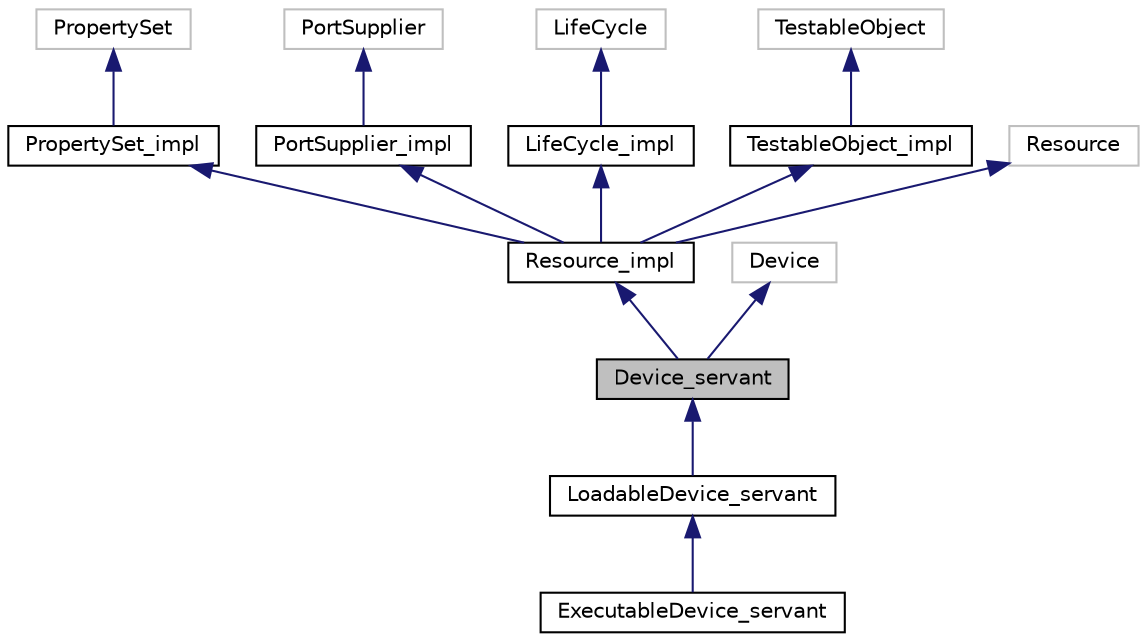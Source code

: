 digraph "Device_servant"
{
 // INTERACTIVE_SVG=YES
  edge [fontname="Helvetica",fontsize="10",labelfontname="Helvetica",labelfontsize="10"];
  node [fontname="Helvetica",fontsize="10",shape=record];
  Node1 [label="Device_servant",height=0.2,width=0.4,color="black", fillcolor="grey75", style="filled", fontcolor="black"];
  Node2 -> Node1 [dir="back",color="midnightblue",fontsize="10",style="solid",fontname="Helvetica"];
  Node2 [label="Resource_impl",height=0.2,width=0.4,color="black", fillcolor="white", style="filled",URL="$class_resource__impl.html",tooltip="The Resource interface provides a common API for the control and configuration of a software componen..."];
  Node3 -> Node2 [dir="back",color="midnightblue",fontsize="10",style="solid",fontname="Helvetica"];
  Node3 [label="PropertySet_impl",height=0.2,width=0.4,color="black", fillcolor="white", style="filled",URL="$class_property_set__impl.html",tooltip="The PropertySet class defines configure and query operations to access component properties/attribute..."];
  Node4 -> Node3 [dir="back",color="midnightblue",fontsize="10",style="solid",fontname="Helvetica"];
  Node4 [label="PropertySet",height=0.2,width=0.4,color="grey75", fillcolor="white", style="filled"];
  Node5 -> Node2 [dir="back",color="midnightblue",fontsize="10",style="solid",fontname="Helvetica"];
  Node5 [label="PortSupplier_impl",height=0.2,width=0.4,color="black", fillcolor="white", style="filled",URL="$class_port_supplier__impl.html",tooltip="This interface provides the getPort operation for those components that provide ports. "];
  Node6 -> Node5 [dir="back",color="midnightblue",fontsize="10",style="solid",fontname="Helvetica"];
  Node6 [label="PortSupplier",height=0.2,width=0.4,color="grey75", fillcolor="white", style="filled"];
  Node7 -> Node2 [dir="back",color="midnightblue",fontsize="10",style="solid",fontname="Helvetica"];
  Node7 [label="LifeCycle_impl",height=0.2,width=0.4,color="black", fillcolor="white", style="filled",URL="$class_life_cycle__impl.html",tooltip="The LifeCycle interface defines the generic operations for initializing or releasing instantiated com..."];
  Node8 -> Node7 [dir="back",color="midnightblue",fontsize="10",style="solid",fontname="Helvetica"];
  Node8 [label="LifeCycle",height=0.2,width=0.4,color="grey75", fillcolor="white", style="filled"];
  Node9 -> Node2 [dir="back",color="midnightblue",fontsize="10",style="solid",fontname="Helvetica"];
  Node9 [label="TestableObject_impl",height=0.2,width=0.4,color="black", fillcolor="white", style="filled",URL="$class_testable_object__impl.html",tooltip="The testable object interface provides a means to perform stand alone testing of an SCA component..."];
  Node10 -> Node9 [dir="back",color="midnightblue",fontsize="10",style="solid",fontname="Helvetica"];
  Node10 [label="TestableObject",height=0.2,width=0.4,color="grey75", fillcolor="white", style="filled"];
  Node11 -> Node2 [dir="back",color="midnightblue",fontsize="10",style="solid",fontname="Helvetica"];
  Node11 [label="Resource",height=0.2,width=0.4,color="grey75", fillcolor="white", style="filled"];
  Node12 -> Node1 [dir="back",color="midnightblue",fontsize="10",style="solid",fontname="Helvetica"];
  Node12 [label="Device",height=0.2,width=0.4,color="grey75", fillcolor="white", style="filled"];
  Node1 -> Node13 [dir="back",color="midnightblue",fontsize="10",style="solid",fontname="Helvetica"];
  Node13 [label="LoadableDevice_servant",height=0.2,width=0.4,color="black", fillcolor="white", style="filled",URL="$class_loadable_device__servant.html",tooltip="This interface extends the Device interface by adding software loading and unloading behavior to a de..."];
  Node13 -> Node14 [dir="back",color="midnightblue",fontsize="10",style="solid",fontname="Helvetica"];
  Node14 [label="ExecutableDevice_servant",height=0.2,width=0.4,color="black", fillcolor="white", style="filled",URL="$class_executable_device__servant.html",tooltip="This interface extends the LoadableDevice interface by adding execute and terminate behavior to a dev..."];
}
